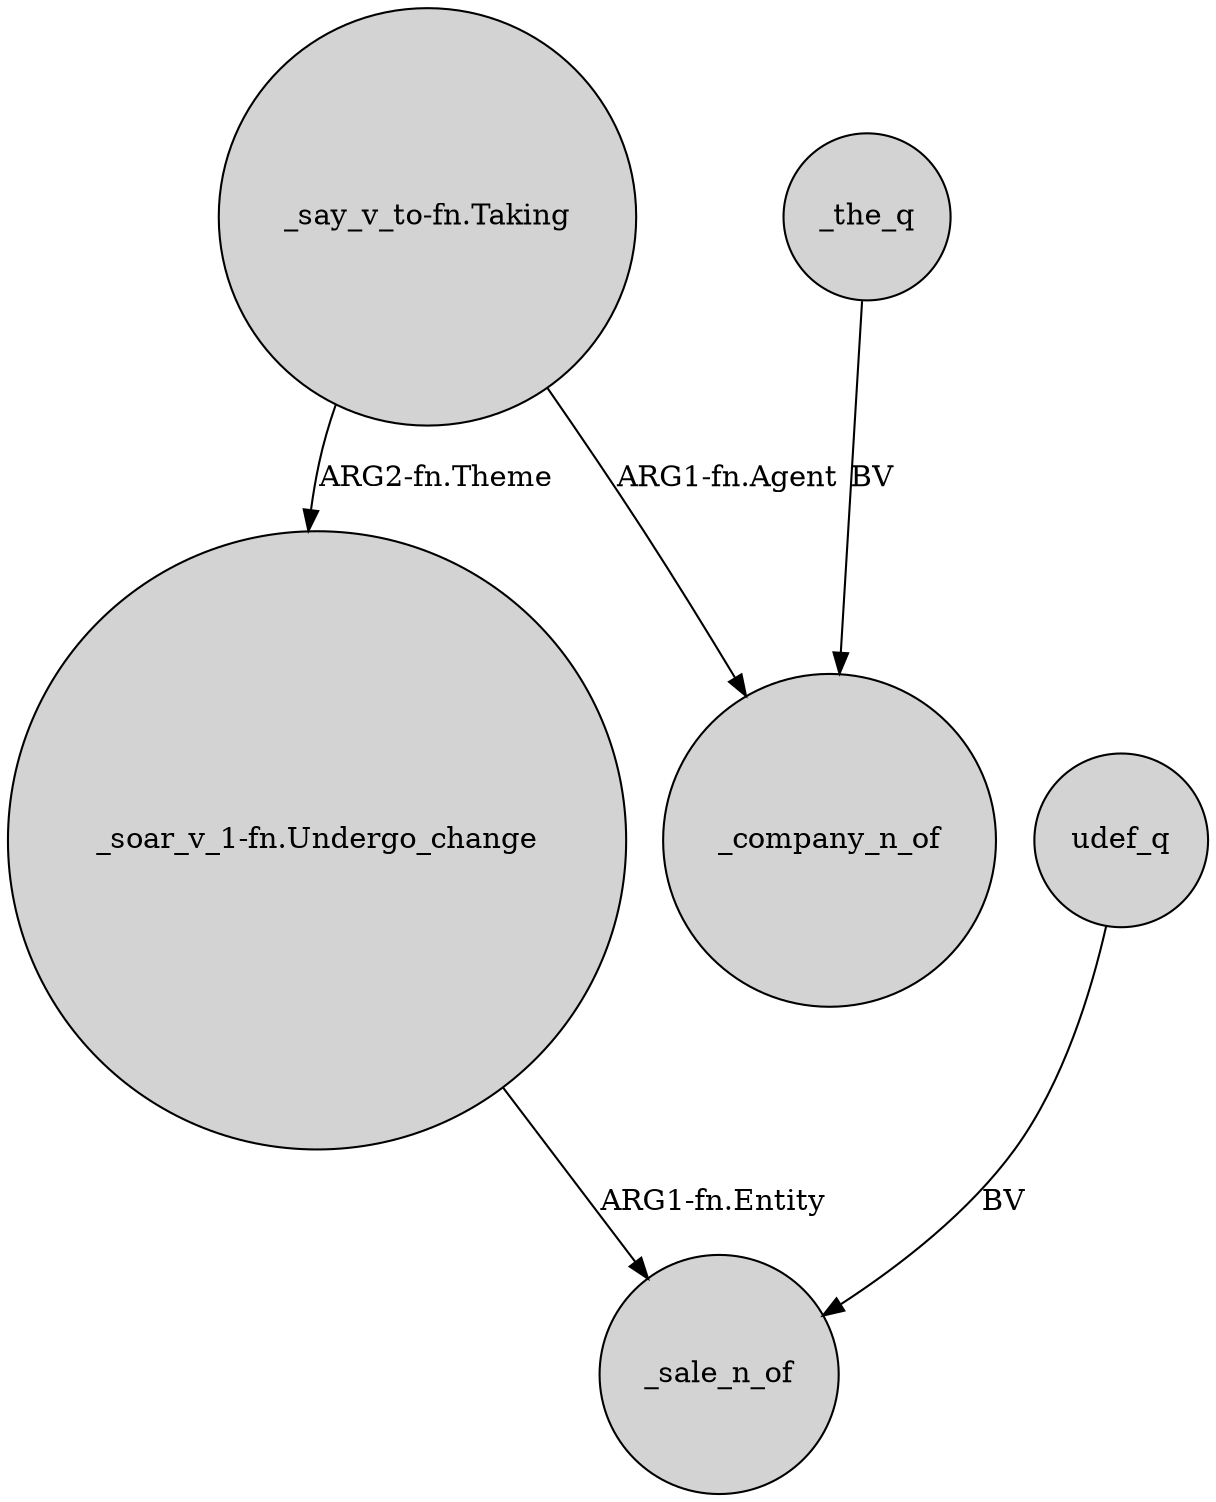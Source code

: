 digraph {
	node [shape=circle style=filled]
	"_say_v_to-fn.Taking" -> _company_n_of [label="ARG1-fn.Agent"]
	"_soar_v_1-fn.Undergo_change" -> _sale_n_of [label="ARG1-fn.Entity"]
	udef_q -> _sale_n_of [label=BV]
	"_say_v_to-fn.Taking" -> "_soar_v_1-fn.Undergo_change" [label="ARG2-fn.Theme"]
	_the_q -> _company_n_of [label=BV]
}

